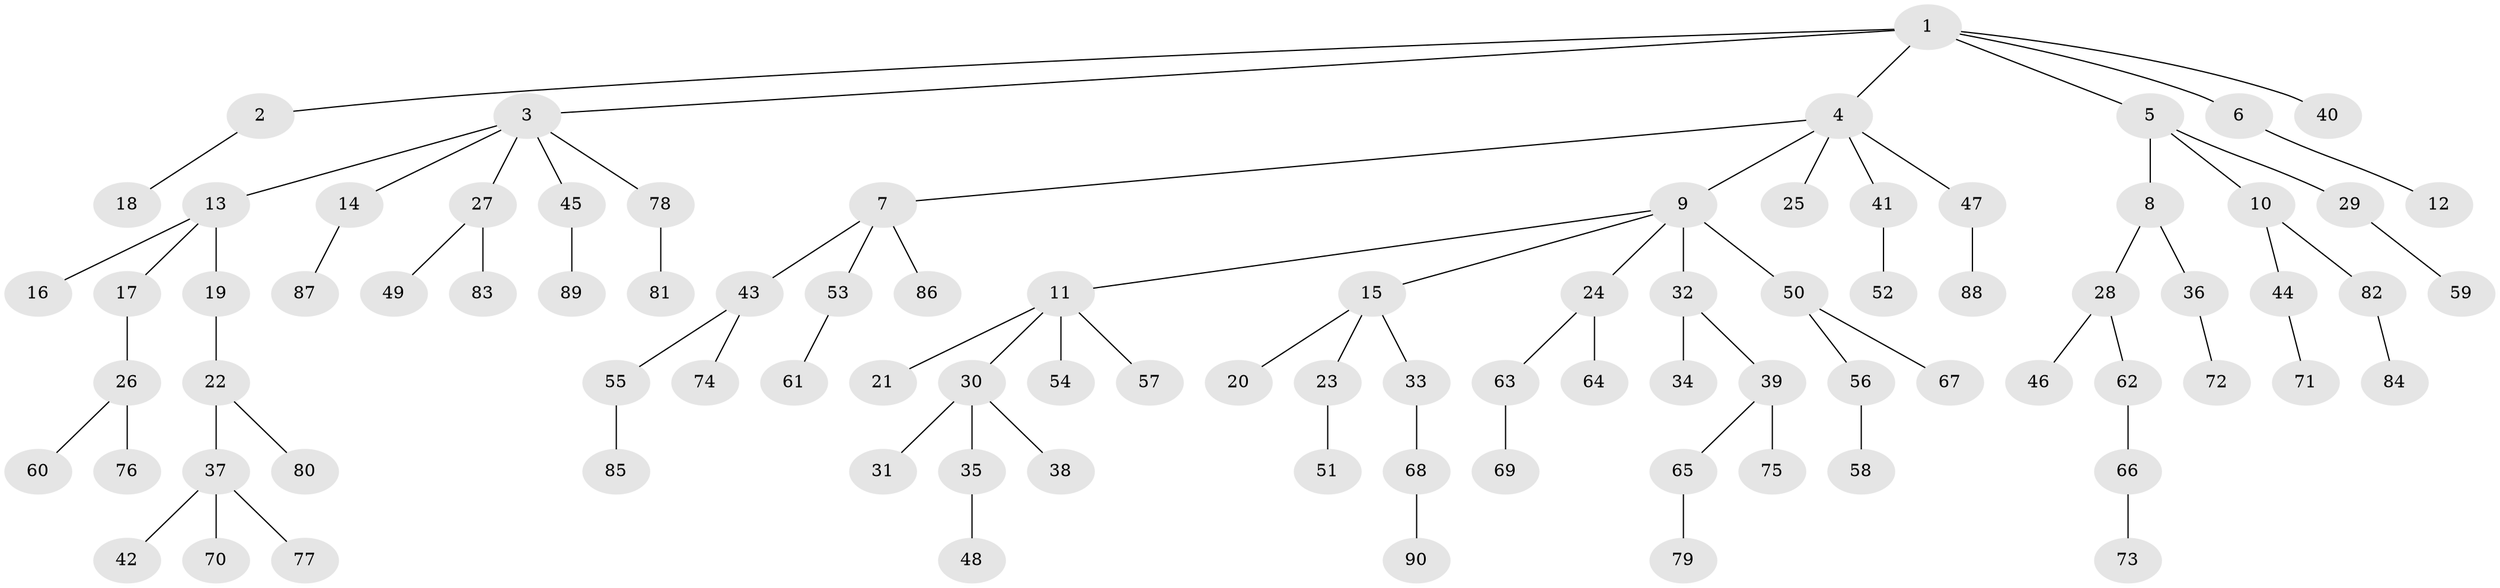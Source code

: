 // coarse degree distribution, {6: 0.05555555555555555, 3: 0.08333333333333333, 2: 0.25, 4: 0.08333333333333333, 1: 0.5277777777777778}
// Generated by graph-tools (version 1.1) at 2025/37/03/04/25 23:37:20]
// undirected, 90 vertices, 89 edges
graph export_dot {
  node [color=gray90,style=filled];
  1;
  2;
  3;
  4;
  5;
  6;
  7;
  8;
  9;
  10;
  11;
  12;
  13;
  14;
  15;
  16;
  17;
  18;
  19;
  20;
  21;
  22;
  23;
  24;
  25;
  26;
  27;
  28;
  29;
  30;
  31;
  32;
  33;
  34;
  35;
  36;
  37;
  38;
  39;
  40;
  41;
  42;
  43;
  44;
  45;
  46;
  47;
  48;
  49;
  50;
  51;
  52;
  53;
  54;
  55;
  56;
  57;
  58;
  59;
  60;
  61;
  62;
  63;
  64;
  65;
  66;
  67;
  68;
  69;
  70;
  71;
  72;
  73;
  74;
  75;
  76;
  77;
  78;
  79;
  80;
  81;
  82;
  83;
  84;
  85;
  86;
  87;
  88;
  89;
  90;
  1 -- 2;
  1 -- 3;
  1 -- 4;
  1 -- 5;
  1 -- 6;
  1 -- 40;
  2 -- 18;
  3 -- 13;
  3 -- 14;
  3 -- 27;
  3 -- 45;
  3 -- 78;
  4 -- 7;
  4 -- 9;
  4 -- 25;
  4 -- 41;
  4 -- 47;
  5 -- 8;
  5 -- 10;
  5 -- 29;
  6 -- 12;
  7 -- 43;
  7 -- 53;
  7 -- 86;
  8 -- 28;
  8 -- 36;
  9 -- 11;
  9 -- 15;
  9 -- 24;
  9 -- 32;
  9 -- 50;
  10 -- 44;
  10 -- 82;
  11 -- 21;
  11 -- 30;
  11 -- 54;
  11 -- 57;
  13 -- 16;
  13 -- 17;
  13 -- 19;
  14 -- 87;
  15 -- 20;
  15 -- 23;
  15 -- 33;
  17 -- 26;
  19 -- 22;
  22 -- 37;
  22 -- 80;
  23 -- 51;
  24 -- 63;
  24 -- 64;
  26 -- 60;
  26 -- 76;
  27 -- 49;
  27 -- 83;
  28 -- 46;
  28 -- 62;
  29 -- 59;
  30 -- 31;
  30 -- 35;
  30 -- 38;
  32 -- 34;
  32 -- 39;
  33 -- 68;
  35 -- 48;
  36 -- 72;
  37 -- 42;
  37 -- 70;
  37 -- 77;
  39 -- 65;
  39 -- 75;
  41 -- 52;
  43 -- 55;
  43 -- 74;
  44 -- 71;
  45 -- 89;
  47 -- 88;
  50 -- 56;
  50 -- 67;
  53 -- 61;
  55 -- 85;
  56 -- 58;
  62 -- 66;
  63 -- 69;
  65 -- 79;
  66 -- 73;
  68 -- 90;
  78 -- 81;
  82 -- 84;
}
